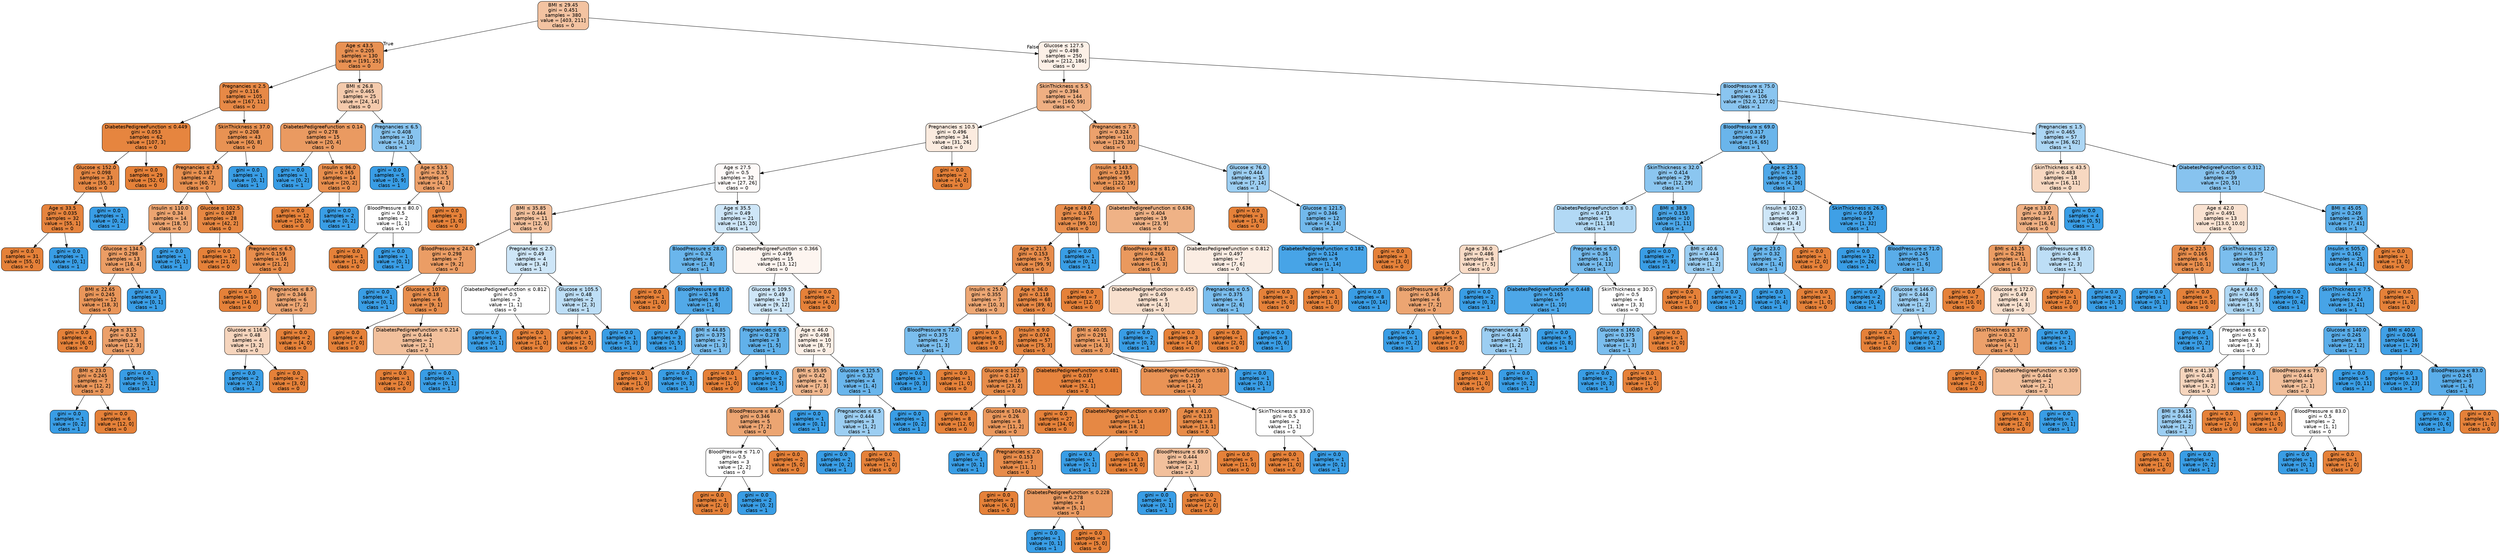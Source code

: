 digraph Tree {
node [shape=box, style="filled, rounded", color="black", fontname="helvetica"] ;
edge [fontname="helvetica"] ;
0 [label=<BMI &le; 29.45<br/>gini = 0.451<br/>samples = 380<br/>value = [403, 211]<br/>class = 0>, fillcolor="#f3c3a1"] ;
1 [label=<Age &le; 43.5<br/>gini = 0.205<br/>samples = 130<br/>value = [191, 25]<br/>class = 0>, fillcolor="#e89153"] ;
0 -> 1 [labeldistance=2.5, labelangle=45, headlabel="True"] ;
2 [label=<Pregnancies &le; 2.5<br/>gini = 0.116<br/>samples = 105<br/>value = [167, 11]<br/>class = 0>, fillcolor="#e78946"] ;
1 -> 2 ;
3 [label=<DiabetesPedigreeFunction &le; 0.449<br/>gini = 0.053<br/>samples = 62<br/>value = [107, 3]<br/>class = 0>, fillcolor="#e6853f"] ;
2 -> 3 ;
4 [label=<Glucose &le; 152.0<br/>gini = 0.098<br/>samples = 33<br/>value = [55, 3]<br/>class = 0>, fillcolor="#e68844"] ;
3 -> 4 ;
5 [label=<Age &le; 33.5<br/>gini = 0.035<br/>samples = 32<br/>value = [55, 1]<br/>class = 0>, fillcolor="#e5833d"] ;
4 -> 5 ;
6 [label=<gini = 0.0<br/>samples = 31<br/>value = [55, 0]<br/>class = 0>, fillcolor="#e58139"] ;
5 -> 6 ;
7 [label=<gini = 0.0<br/>samples = 1<br/>value = [0, 1]<br/>class = 1>, fillcolor="#399de5"] ;
5 -> 7 ;
8 [label=<gini = 0.0<br/>samples = 1<br/>value = [0, 2]<br/>class = 1>, fillcolor="#399de5"] ;
4 -> 8 ;
9 [label=<gini = 0.0<br/>samples = 29<br/>value = [52, 0]<br/>class = 0>, fillcolor="#e58139"] ;
3 -> 9 ;
10 [label=<SkinThickness &le; 37.0<br/>gini = 0.208<br/>samples = 43<br/>value = [60, 8]<br/>class = 0>, fillcolor="#e89253"] ;
2 -> 10 ;
11 [label=<Pregnancies &le; 3.5<br/>gini = 0.187<br/>samples = 42<br/>value = [60, 7]<br/>class = 0>, fillcolor="#e89050"] ;
10 -> 11 ;
12 [label=<Insulin &le; 110.0<br/>gini = 0.34<br/>samples = 14<br/>value = [18, 5]<br/>class = 0>, fillcolor="#eca470"] ;
11 -> 12 ;
13 [label=<Glucose &le; 134.5<br/>gini = 0.298<br/>samples = 13<br/>value = [18, 4]<br/>class = 0>, fillcolor="#eb9d65"] ;
12 -> 13 ;
14 [label=<BMI &le; 22.65<br/>gini = 0.245<br/>samples = 12<br/>value = [18, 3]<br/>class = 0>, fillcolor="#e9965a"] ;
13 -> 14 ;
15 [label=<gini = 0.0<br/>samples = 4<br/>value = [6, 0]<br/>class = 0>, fillcolor="#e58139"] ;
14 -> 15 ;
16 [label=<Age &le; 31.5<br/>gini = 0.32<br/>samples = 8<br/>value = [12, 3]<br/>class = 0>, fillcolor="#eca06a"] ;
14 -> 16 ;
17 [label=<BMI &le; 23.0<br/>gini = 0.245<br/>samples = 7<br/>value = [12, 2]<br/>class = 0>, fillcolor="#e9965a"] ;
16 -> 17 ;
18 [label=<gini = 0.0<br/>samples = 1<br/>value = [0, 2]<br/>class = 1>, fillcolor="#399de5"] ;
17 -> 18 ;
19 [label=<gini = 0.0<br/>samples = 6<br/>value = [12, 0]<br/>class = 0>, fillcolor="#e58139"] ;
17 -> 19 ;
20 [label=<gini = 0.0<br/>samples = 1<br/>value = [0, 1]<br/>class = 1>, fillcolor="#399de5"] ;
16 -> 20 ;
21 [label=<gini = 0.0<br/>samples = 1<br/>value = [0, 1]<br/>class = 1>, fillcolor="#399de5"] ;
13 -> 21 ;
22 [label=<gini = 0.0<br/>samples = 1<br/>value = [0, 1]<br/>class = 1>, fillcolor="#399de5"] ;
12 -> 22 ;
23 [label=<Glucose &le; 102.5<br/>gini = 0.087<br/>samples = 28<br/>value = [42, 2]<br/>class = 0>, fillcolor="#e68742"] ;
11 -> 23 ;
24 [label=<gini = 0.0<br/>samples = 12<br/>value = [21, 0]<br/>class = 0>, fillcolor="#e58139"] ;
23 -> 24 ;
25 [label=<Pregnancies &le; 6.5<br/>gini = 0.159<br/>samples = 16<br/>value = [21, 2]<br/>class = 0>, fillcolor="#e78d4c"] ;
23 -> 25 ;
26 [label=<gini = 0.0<br/>samples = 10<br/>value = [14, 0]<br/>class = 0>, fillcolor="#e58139"] ;
25 -> 26 ;
27 [label=<Pregnancies &le; 8.5<br/>gini = 0.346<br/>samples = 6<br/>value = [7, 2]<br/>class = 0>, fillcolor="#eca572"] ;
25 -> 27 ;
28 [label=<Glucose &le; 116.5<br/>gini = 0.48<br/>samples = 4<br/>value = [3, 2]<br/>class = 0>, fillcolor="#f6d5bd"] ;
27 -> 28 ;
29 [label=<gini = 0.0<br/>samples = 2<br/>value = [0, 2]<br/>class = 1>, fillcolor="#399de5"] ;
28 -> 29 ;
30 [label=<gini = 0.0<br/>samples = 2<br/>value = [3, 0]<br/>class = 0>, fillcolor="#e58139"] ;
28 -> 30 ;
31 [label=<gini = 0.0<br/>samples = 2<br/>value = [4, 0]<br/>class = 0>, fillcolor="#e58139"] ;
27 -> 31 ;
32 [label=<gini = 0.0<br/>samples = 1<br/>value = [0, 1]<br/>class = 1>, fillcolor="#399de5"] ;
10 -> 32 ;
33 [label=<BMI &le; 26.8<br/>gini = 0.465<br/>samples = 25<br/>value = [24, 14]<br/>class = 0>, fillcolor="#f4caac"] ;
1 -> 33 ;
34 [label=<DiabetesPedigreeFunction &le; 0.14<br/>gini = 0.278<br/>samples = 15<br/>value = [20, 4]<br/>class = 0>, fillcolor="#ea9a61"] ;
33 -> 34 ;
35 [label=<gini = 0.0<br/>samples = 1<br/>value = [0, 2]<br/>class = 1>, fillcolor="#399de5"] ;
34 -> 35 ;
36 [label=<Insulin &le; 96.0<br/>gini = 0.165<br/>samples = 14<br/>value = [20, 2]<br/>class = 0>, fillcolor="#e88e4d"] ;
34 -> 36 ;
37 [label=<gini = 0.0<br/>samples = 12<br/>value = [20, 0]<br/>class = 0>, fillcolor="#e58139"] ;
36 -> 37 ;
38 [label=<gini = 0.0<br/>samples = 2<br/>value = [0, 2]<br/>class = 1>, fillcolor="#399de5"] ;
36 -> 38 ;
39 [label=<Pregnancies &le; 6.5<br/>gini = 0.408<br/>samples = 10<br/>value = [4, 10]<br/>class = 1>, fillcolor="#88c4ef"] ;
33 -> 39 ;
40 [label=<gini = 0.0<br/>samples = 5<br/>value = [0, 9]<br/>class = 1>, fillcolor="#399de5"] ;
39 -> 40 ;
41 [label=<Age &le; 53.5<br/>gini = 0.32<br/>samples = 5<br/>value = [4, 1]<br/>class = 0>, fillcolor="#eca06a"] ;
39 -> 41 ;
42 [label=<BloodPressure &le; 80.0<br/>gini = 0.5<br/>samples = 2<br/>value = [1, 1]<br/>class = 0>, fillcolor="#ffffff"] ;
41 -> 42 ;
43 [label=<gini = 0.0<br/>samples = 1<br/>value = [1, 0]<br/>class = 0>, fillcolor="#e58139"] ;
42 -> 43 ;
44 [label=<gini = 0.0<br/>samples = 1<br/>value = [0, 1]<br/>class = 1>, fillcolor="#399de5"] ;
42 -> 44 ;
45 [label=<gini = 0.0<br/>samples = 3<br/>value = [3, 0]<br/>class = 0>, fillcolor="#e58139"] ;
41 -> 45 ;
46 [label=<Glucose &le; 127.5<br/>gini = 0.498<br/>samples = 250<br/>value = [212, 186]<br/>class = 0>, fillcolor="#fcf0e7"] ;
0 -> 46 [labeldistance=2.5, labelangle=-45, headlabel="False"] ;
47 [label=<SkinThickness &le; 5.5<br/>gini = 0.394<br/>samples = 144<br/>value = [160, 59]<br/>class = 0>, fillcolor="#efaf82"] ;
46 -> 47 ;
48 [label=<Pregnancies &le; 10.5<br/>gini = 0.496<br/>samples = 34<br/>value = [31, 26]<br/>class = 0>, fillcolor="#fbebdf"] ;
47 -> 48 ;
49 [label=<Age &le; 27.5<br/>gini = 0.5<br/>samples = 32<br/>value = [27, 26]<br/>class = 0>, fillcolor="#fefaf8"] ;
48 -> 49 ;
50 [label=<BMI &le; 35.85<br/>gini = 0.444<br/>samples = 11<br/>value = [12, 6]<br/>class = 0>, fillcolor="#f2c09c"] ;
49 -> 50 ;
51 [label=<BloodPressure &le; 24.0<br/>gini = 0.298<br/>samples = 7<br/>value = [9, 2]<br/>class = 0>, fillcolor="#eb9d65"] ;
50 -> 51 ;
52 [label=<gini = 0.0<br/>samples = 1<br/>value = [0, 1]<br/>class = 1>, fillcolor="#399de5"] ;
51 -> 52 ;
53 [label=<Glucose &le; 107.0<br/>gini = 0.18<br/>samples = 6<br/>value = [9, 1]<br/>class = 0>, fillcolor="#e88f4f"] ;
51 -> 53 ;
54 [label=<gini = 0.0<br/>samples = 4<br/>value = [7, 0]<br/>class = 0>, fillcolor="#e58139"] ;
53 -> 54 ;
55 [label=<DiabetesPedigreeFunction &le; 0.214<br/>gini = 0.444<br/>samples = 2<br/>value = [2, 1]<br/>class = 0>, fillcolor="#f2c09c"] ;
53 -> 55 ;
56 [label=<gini = 0.0<br/>samples = 1<br/>value = [2, 0]<br/>class = 0>, fillcolor="#e58139"] ;
55 -> 56 ;
57 [label=<gini = 0.0<br/>samples = 1<br/>value = [0, 1]<br/>class = 1>, fillcolor="#399de5"] ;
55 -> 57 ;
58 [label=<Pregnancies &le; 2.5<br/>gini = 0.49<br/>samples = 4<br/>value = [3, 4]<br/>class = 1>, fillcolor="#cee6f8"] ;
50 -> 58 ;
59 [label=<DiabetesPedigreeFunction &le; 0.812<br/>gini = 0.5<br/>samples = 2<br/>value = [1, 1]<br/>class = 0>, fillcolor="#ffffff"] ;
58 -> 59 ;
60 [label=<gini = 0.0<br/>samples = 1<br/>value = [0, 1]<br/>class = 1>, fillcolor="#399de5"] ;
59 -> 60 ;
61 [label=<gini = 0.0<br/>samples = 1<br/>value = [1, 0]<br/>class = 0>, fillcolor="#e58139"] ;
59 -> 61 ;
62 [label=<Glucose &le; 105.5<br/>gini = 0.48<br/>samples = 2<br/>value = [2, 3]<br/>class = 1>, fillcolor="#bddef6"] ;
58 -> 62 ;
63 [label=<gini = 0.0<br/>samples = 1<br/>value = [2, 0]<br/>class = 0>, fillcolor="#e58139"] ;
62 -> 63 ;
64 [label=<gini = 0.0<br/>samples = 1<br/>value = [0, 3]<br/>class = 1>, fillcolor="#399de5"] ;
62 -> 64 ;
65 [label=<Age &le; 35.5<br/>gini = 0.49<br/>samples = 21<br/>value = [15, 20]<br/>class = 1>, fillcolor="#cee6f8"] ;
49 -> 65 ;
66 [label=<BloodPressure &le; 28.0<br/>gini = 0.32<br/>samples = 6<br/>value = [2, 8]<br/>class = 1>, fillcolor="#6ab6ec"] ;
65 -> 66 ;
67 [label=<gini = 0.0<br/>samples = 1<br/>value = [1, 0]<br/>class = 0>, fillcolor="#e58139"] ;
66 -> 67 ;
68 [label=<BloodPressure &le; 81.0<br/>gini = 0.198<br/>samples = 5<br/>value = [1, 8]<br/>class = 1>, fillcolor="#52a9e8"] ;
66 -> 68 ;
69 [label=<gini = 0.0<br/>samples = 3<br/>value = [0, 5]<br/>class = 1>, fillcolor="#399de5"] ;
68 -> 69 ;
70 [label=<BMI &le; 44.85<br/>gini = 0.375<br/>samples = 2<br/>value = [1, 3]<br/>class = 1>, fillcolor="#7bbeee"] ;
68 -> 70 ;
71 [label=<gini = 0.0<br/>samples = 1<br/>value = [1, 0]<br/>class = 0>, fillcolor="#e58139"] ;
70 -> 71 ;
72 [label=<gini = 0.0<br/>samples = 1<br/>value = [0, 3]<br/>class = 1>, fillcolor="#399de5"] ;
70 -> 72 ;
73 [label=<DiabetesPedigreeFunction &le; 0.366<br/>gini = 0.499<br/>samples = 15<br/>value = [13, 12]<br/>class = 0>, fillcolor="#fdf5f0"] ;
65 -> 73 ;
74 [label=<Glucose &le; 109.5<br/>gini = 0.49<br/>samples = 13<br/>value = [9, 12]<br/>class = 1>, fillcolor="#cee6f8"] ;
73 -> 74 ;
75 [label=<Pregnancies &le; 0.5<br/>gini = 0.278<br/>samples = 3<br/>value = [1, 5]<br/>class = 1>, fillcolor="#61b1ea"] ;
74 -> 75 ;
76 [label=<gini = 0.0<br/>samples = 1<br/>value = [1, 0]<br/>class = 0>, fillcolor="#e58139"] ;
75 -> 76 ;
77 [label=<gini = 0.0<br/>samples = 2<br/>value = [0, 5]<br/>class = 1>, fillcolor="#399de5"] ;
75 -> 77 ;
78 [label=<Age &le; 46.0<br/>gini = 0.498<br/>samples = 10<br/>value = [8, 7]<br/>class = 0>, fillcolor="#fcefe6"] ;
74 -> 78 ;
79 [label=<BMI &le; 35.95<br/>gini = 0.42<br/>samples = 6<br/>value = [7, 3]<br/>class = 0>, fillcolor="#f0b78e"] ;
78 -> 79 ;
80 [label=<BloodPressure &le; 84.0<br/>gini = 0.346<br/>samples = 5<br/>value = [7, 2]<br/>class = 0>, fillcolor="#eca572"] ;
79 -> 80 ;
81 [label=<BloodPressure &le; 71.0<br/>gini = 0.5<br/>samples = 3<br/>value = [2, 2]<br/>class = 0>, fillcolor="#ffffff"] ;
80 -> 81 ;
82 [label=<gini = 0.0<br/>samples = 1<br/>value = [2, 0]<br/>class = 0>, fillcolor="#e58139"] ;
81 -> 82 ;
83 [label=<gini = 0.0<br/>samples = 2<br/>value = [0, 2]<br/>class = 1>, fillcolor="#399de5"] ;
81 -> 83 ;
84 [label=<gini = 0.0<br/>samples = 2<br/>value = [5, 0]<br/>class = 0>, fillcolor="#e58139"] ;
80 -> 84 ;
85 [label=<gini = 0.0<br/>samples = 1<br/>value = [0, 1]<br/>class = 1>, fillcolor="#399de5"] ;
79 -> 85 ;
86 [label=<Glucose &le; 125.5<br/>gini = 0.32<br/>samples = 4<br/>value = [1, 4]<br/>class = 1>, fillcolor="#6ab6ec"] ;
78 -> 86 ;
87 [label=<Pregnancies &le; 6.5<br/>gini = 0.444<br/>samples = 3<br/>value = [1, 2]<br/>class = 1>, fillcolor="#9ccef2"] ;
86 -> 87 ;
88 [label=<gini = 0.0<br/>samples = 2<br/>value = [0, 2]<br/>class = 1>, fillcolor="#399de5"] ;
87 -> 88 ;
89 [label=<gini = 0.0<br/>samples = 1<br/>value = [1, 0]<br/>class = 0>, fillcolor="#e58139"] ;
87 -> 89 ;
90 [label=<gini = 0.0<br/>samples = 1<br/>value = [0, 2]<br/>class = 1>, fillcolor="#399de5"] ;
86 -> 90 ;
91 [label=<gini = 0.0<br/>samples = 2<br/>value = [4, 0]<br/>class = 0>, fillcolor="#e58139"] ;
73 -> 91 ;
92 [label=<gini = 0.0<br/>samples = 2<br/>value = [4, 0]<br/>class = 0>, fillcolor="#e58139"] ;
48 -> 92 ;
93 [label=<Pregnancies &le; 7.5<br/>gini = 0.324<br/>samples = 110<br/>value = [129, 33]<br/>class = 0>, fillcolor="#eca16c"] ;
47 -> 93 ;
94 [label=<Insulin &le; 143.5<br/>gini = 0.233<br/>samples = 95<br/>value = [122, 19]<br/>class = 0>, fillcolor="#e99558"] ;
93 -> 94 ;
95 [label=<Age &le; 49.0<br/>gini = 0.167<br/>samples = 76<br/>value = [99, 10]<br/>class = 0>, fillcolor="#e88e4d"] ;
94 -> 95 ;
96 [label=<Age &le; 21.5<br/>gini = 0.153<br/>samples = 75<br/>value = [99, 9]<br/>class = 0>, fillcolor="#e78c4b"] ;
95 -> 96 ;
97 [label=<Insulin &le; 25.0<br/>gini = 0.355<br/>samples = 7<br/>value = [10, 3]<br/>class = 0>, fillcolor="#eda774"] ;
96 -> 97 ;
98 [label=<BloodPressure &le; 72.0<br/>gini = 0.375<br/>samples = 2<br/>value = [1, 3]<br/>class = 1>, fillcolor="#7bbeee"] ;
97 -> 98 ;
99 [label=<gini = 0.0<br/>samples = 1<br/>value = [0, 3]<br/>class = 1>, fillcolor="#399de5"] ;
98 -> 99 ;
100 [label=<gini = 0.0<br/>samples = 1<br/>value = [1, 0]<br/>class = 0>, fillcolor="#e58139"] ;
98 -> 100 ;
101 [label=<gini = 0.0<br/>samples = 5<br/>value = [9, 0]<br/>class = 0>, fillcolor="#e58139"] ;
97 -> 101 ;
102 [label=<Age &le; 36.0<br/>gini = 0.118<br/>samples = 68<br/>value = [89, 6]<br/>class = 0>, fillcolor="#e78946"] ;
96 -> 102 ;
103 [label=<Insulin &le; 9.0<br/>gini = 0.074<br/>samples = 57<br/>value = [75, 3]<br/>class = 0>, fillcolor="#e68641"] ;
102 -> 103 ;
104 [label=<Glucose &le; 102.5<br/>gini = 0.147<br/>samples = 16<br/>value = [23, 2]<br/>class = 0>, fillcolor="#e78c4a"] ;
103 -> 104 ;
105 [label=<gini = 0.0<br/>samples = 8<br/>value = [12, 0]<br/>class = 0>, fillcolor="#e58139"] ;
104 -> 105 ;
106 [label=<Glucose &le; 104.0<br/>gini = 0.26<br/>samples = 8<br/>value = [11, 2]<br/>class = 0>, fillcolor="#ea985d"] ;
104 -> 106 ;
107 [label=<gini = 0.0<br/>samples = 1<br/>value = [0, 1]<br/>class = 1>, fillcolor="#399de5"] ;
106 -> 107 ;
108 [label=<Pregnancies &le; 2.0<br/>gini = 0.153<br/>samples = 7<br/>value = [11, 1]<br/>class = 0>, fillcolor="#e78c4b"] ;
106 -> 108 ;
109 [label=<gini = 0.0<br/>samples = 3<br/>value = [6, 0]<br/>class = 0>, fillcolor="#e58139"] ;
108 -> 109 ;
110 [label=<DiabetesPedigreeFunction &le; 0.228<br/>gini = 0.278<br/>samples = 4<br/>value = [5, 1]<br/>class = 0>, fillcolor="#ea9a61"] ;
108 -> 110 ;
111 [label=<gini = 0.0<br/>samples = 1<br/>value = [0, 1]<br/>class = 1>, fillcolor="#399de5"] ;
110 -> 111 ;
112 [label=<gini = 0.0<br/>samples = 3<br/>value = [5, 0]<br/>class = 0>, fillcolor="#e58139"] ;
110 -> 112 ;
113 [label=<DiabetesPedigreeFunction &le; 0.481<br/>gini = 0.037<br/>samples = 41<br/>value = [52, 1]<br/>class = 0>, fillcolor="#e6833d"] ;
103 -> 113 ;
114 [label=<gini = 0.0<br/>samples = 27<br/>value = [34, 0]<br/>class = 0>, fillcolor="#e58139"] ;
113 -> 114 ;
115 [label=<DiabetesPedigreeFunction &le; 0.497<br/>gini = 0.1<br/>samples = 14<br/>value = [18, 1]<br/>class = 0>, fillcolor="#e68844"] ;
113 -> 115 ;
116 [label=<gini = 0.0<br/>samples = 1<br/>value = [0, 1]<br/>class = 1>, fillcolor="#399de5"] ;
115 -> 116 ;
117 [label=<gini = 0.0<br/>samples = 13<br/>value = [18, 0]<br/>class = 0>, fillcolor="#e58139"] ;
115 -> 117 ;
118 [label=<BMI &le; 40.05<br/>gini = 0.291<br/>samples = 11<br/>value = [14, 3]<br/>class = 0>, fillcolor="#eb9c63"] ;
102 -> 118 ;
119 [label=<DiabetesPedigreeFunction &le; 0.583<br/>gini = 0.219<br/>samples = 10<br/>value = [14, 2]<br/>class = 0>, fillcolor="#e99355"] ;
118 -> 119 ;
120 [label=<Age &le; 41.0<br/>gini = 0.133<br/>samples = 8<br/>value = [13, 1]<br/>class = 0>, fillcolor="#e78b48"] ;
119 -> 120 ;
121 [label=<BloodPressure &le; 69.0<br/>gini = 0.444<br/>samples = 3<br/>value = [2, 1]<br/>class = 0>, fillcolor="#f2c09c"] ;
120 -> 121 ;
122 [label=<gini = 0.0<br/>samples = 1<br/>value = [0, 1]<br/>class = 1>, fillcolor="#399de5"] ;
121 -> 122 ;
123 [label=<gini = 0.0<br/>samples = 2<br/>value = [2, 0]<br/>class = 0>, fillcolor="#e58139"] ;
121 -> 123 ;
124 [label=<gini = 0.0<br/>samples = 5<br/>value = [11, 0]<br/>class = 0>, fillcolor="#e58139"] ;
120 -> 124 ;
125 [label=<SkinThickness &le; 33.0<br/>gini = 0.5<br/>samples = 2<br/>value = [1, 1]<br/>class = 0>, fillcolor="#ffffff"] ;
119 -> 125 ;
126 [label=<gini = 0.0<br/>samples = 1<br/>value = [1, 0]<br/>class = 0>, fillcolor="#e58139"] ;
125 -> 126 ;
127 [label=<gini = 0.0<br/>samples = 1<br/>value = [0, 1]<br/>class = 1>, fillcolor="#399de5"] ;
125 -> 127 ;
128 [label=<gini = 0.0<br/>samples = 1<br/>value = [0, 1]<br/>class = 1>, fillcolor="#399de5"] ;
118 -> 128 ;
129 [label=<gini = 0.0<br/>samples = 1<br/>value = [0, 1]<br/>class = 1>, fillcolor="#399de5"] ;
95 -> 129 ;
130 [label=<DiabetesPedigreeFunction &le; 0.636<br/>gini = 0.404<br/>samples = 19<br/>value = [23, 9]<br/>class = 0>, fillcolor="#efb286"] ;
94 -> 130 ;
131 [label=<BloodPressure &le; 81.0<br/>gini = 0.266<br/>samples = 12<br/>value = [16, 3]<br/>class = 0>, fillcolor="#ea995e"] ;
130 -> 131 ;
132 [label=<gini = 0.0<br/>samples = 7<br/>value = [12, 0]<br/>class = 0>, fillcolor="#e58139"] ;
131 -> 132 ;
133 [label=<DiabetesPedigreeFunction &le; 0.455<br/>gini = 0.49<br/>samples = 5<br/>value = [4, 3]<br/>class = 0>, fillcolor="#f8e0ce"] ;
131 -> 133 ;
134 [label=<gini = 0.0<br/>samples = 2<br/>value = [0, 3]<br/>class = 1>, fillcolor="#399de5"] ;
133 -> 134 ;
135 [label=<gini = 0.0<br/>samples = 3<br/>value = [4, 0]<br/>class = 0>, fillcolor="#e58139"] ;
133 -> 135 ;
136 [label=<DiabetesPedigreeFunction &le; 0.812<br/>gini = 0.497<br/>samples = 7<br/>value = [7, 6]<br/>class = 0>, fillcolor="#fbede3"] ;
130 -> 136 ;
137 [label=<Pregnancies &le; 0.5<br/>gini = 0.375<br/>samples = 4<br/>value = [2, 6]<br/>class = 1>, fillcolor="#7bbeee"] ;
136 -> 137 ;
138 [label=<gini = 0.0<br/>samples = 1<br/>value = [2, 0]<br/>class = 0>, fillcolor="#e58139"] ;
137 -> 138 ;
139 [label=<gini = 0.0<br/>samples = 3<br/>value = [0, 6]<br/>class = 1>, fillcolor="#399de5"] ;
137 -> 139 ;
140 [label=<gini = 0.0<br/>samples = 3<br/>value = [5, 0]<br/>class = 0>, fillcolor="#e58139"] ;
136 -> 140 ;
141 [label=<Glucose &le; 76.0<br/>gini = 0.444<br/>samples = 15<br/>value = [7, 14]<br/>class = 1>, fillcolor="#9ccef2"] ;
93 -> 141 ;
142 [label=<gini = 0.0<br/>samples = 3<br/>value = [3, 0]<br/>class = 0>, fillcolor="#e58139"] ;
141 -> 142 ;
143 [label=<Glucose &le; 121.5<br/>gini = 0.346<br/>samples = 12<br/>value = [4, 14]<br/>class = 1>, fillcolor="#72b9ec"] ;
141 -> 143 ;
144 [label=<DiabetesPedigreeFunction &le; 0.182<br/>gini = 0.124<br/>samples = 9<br/>value = [1, 14]<br/>class = 1>, fillcolor="#47a4e7"] ;
143 -> 144 ;
145 [label=<gini = 0.0<br/>samples = 1<br/>value = [1, 0]<br/>class = 0>, fillcolor="#e58139"] ;
144 -> 145 ;
146 [label=<gini = 0.0<br/>samples = 8<br/>value = [0, 14]<br/>class = 1>, fillcolor="#399de5"] ;
144 -> 146 ;
147 [label=<gini = 0.0<br/>samples = 3<br/>value = [3, 0]<br/>class = 0>, fillcolor="#e58139"] ;
143 -> 147 ;
148 [label=<BloodPressure &le; 75.0<br/>gini = 0.412<br/>samples = 106<br/>value = [52.0, 127.0]<br/>class = 1>, fillcolor="#8ac5f0"] ;
46 -> 148 ;
149 [label=<BloodPressure &le; 69.0<br/>gini = 0.317<br/>samples = 49<br/>value = [16, 65]<br/>class = 1>, fillcolor="#6ab5eb"] ;
148 -> 149 ;
150 [label=<SkinThickness &le; 32.0<br/>gini = 0.414<br/>samples = 29<br/>value = [12, 29]<br/>class = 1>, fillcolor="#8bc6f0"] ;
149 -> 150 ;
151 [label=<DiabetesPedigreeFunction &le; 0.3<br/>gini = 0.471<br/>samples = 19<br/>value = [11, 18]<br/>class = 1>, fillcolor="#b2d9f5"] ;
150 -> 151 ;
152 [label=<Age &le; 36.0<br/>gini = 0.486<br/>samples = 8<br/>value = [7, 5]<br/>class = 0>, fillcolor="#f8dbc6"] ;
151 -> 152 ;
153 [label=<BloodPressure &le; 57.0<br/>gini = 0.346<br/>samples = 6<br/>value = [7, 2]<br/>class = 0>, fillcolor="#eca572"] ;
152 -> 153 ;
154 [label=<gini = 0.0<br/>samples = 1<br/>value = [0, 2]<br/>class = 1>, fillcolor="#399de5"] ;
153 -> 154 ;
155 [label=<gini = 0.0<br/>samples = 5<br/>value = [7, 0]<br/>class = 0>, fillcolor="#e58139"] ;
153 -> 155 ;
156 [label=<gini = 0.0<br/>samples = 2<br/>value = [0, 3]<br/>class = 1>, fillcolor="#399de5"] ;
152 -> 156 ;
157 [label=<Pregnancies &le; 5.0<br/>gini = 0.36<br/>samples = 11<br/>value = [4, 13]<br/>class = 1>, fillcolor="#76bbed"] ;
151 -> 157 ;
158 [label=<DiabetesPedigreeFunction &le; 0.448<br/>gini = 0.165<br/>samples = 7<br/>value = [1, 10]<br/>class = 1>, fillcolor="#4da7e8"] ;
157 -> 158 ;
159 [label=<Pregnancies &le; 3.0<br/>gini = 0.444<br/>samples = 2<br/>value = [1, 2]<br/>class = 1>, fillcolor="#9ccef2"] ;
158 -> 159 ;
160 [label=<gini = 0.0<br/>samples = 1<br/>value = [1, 0]<br/>class = 0>, fillcolor="#e58139"] ;
159 -> 160 ;
161 [label=<gini = 0.0<br/>samples = 1<br/>value = [0, 2]<br/>class = 1>, fillcolor="#399de5"] ;
159 -> 161 ;
162 [label=<gini = 0.0<br/>samples = 5<br/>value = [0, 8]<br/>class = 1>, fillcolor="#399de5"] ;
158 -> 162 ;
163 [label=<SkinThickness &le; 30.5<br/>gini = 0.5<br/>samples = 4<br/>value = [3, 3]<br/>class = 0>, fillcolor="#ffffff"] ;
157 -> 163 ;
164 [label=<Glucose &le; 160.0<br/>gini = 0.375<br/>samples = 3<br/>value = [1, 3]<br/>class = 1>, fillcolor="#7bbeee"] ;
163 -> 164 ;
165 [label=<gini = 0.0<br/>samples = 2<br/>value = [0, 3]<br/>class = 1>, fillcolor="#399de5"] ;
164 -> 165 ;
166 [label=<gini = 0.0<br/>samples = 1<br/>value = [1, 0]<br/>class = 0>, fillcolor="#e58139"] ;
164 -> 166 ;
167 [label=<gini = 0.0<br/>samples = 1<br/>value = [2, 0]<br/>class = 0>, fillcolor="#e58139"] ;
163 -> 167 ;
168 [label=<BMI &le; 38.9<br/>gini = 0.153<br/>samples = 10<br/>value = [1, 11]<br/>class = 1>, fillcolor="#4ba6e7"] ;
150 -> 168 ;
169 [label=<gini = 0.0<br/>samples = 7<br/>value = [0, 9]<br/>class = 1>, fillcolor="#399de5"] ;
168 -> 169 ;
170 [label=<BMI &le; 40.6<br/>gini = 0.444<br/>samples = 3<br/>value = [1, 2]<br/>class = 1>, fillcolor="#9ccef2"] ;
168 -> 170 ;
171 [label=<gini = 0.0<br/>samples = 1<br/>value = [1, 0]<br/>class = 0>, fillcolor="#e58139"] ;
170 -> 171 ;
172 [label=<gini = 0.0<br/>samples = 2<br/>value = [0, 2]<br/>class = 1>, fillcolor="#399de5"] ;
170 -> 172 ;
173 [label=<Age &le; 25.5<br/>gini = 0.18<br/>samples = 20<br/>value = [4, 36]<br/>class = 1>, fillcolor="#4fa8e8"] ;
149 -> 173 ;
174 [label=<Insulin &le; 102.5<br/>gini = 0.49<br/>samples = 3<br/>value = [3, 4]<br/>class = 1>, fillcolor="#cee6f8"] ;
173 -> 174 ;
175 [label=<Age &le; 23.0<br/>gini = 0.32<br/>samples = 2<br/>value = [1, 4]<br/>class = 1>, fillcolor="#6ab6ec"] ;
174 -> 175 ;
176 [label=<gini = 0.0<br/>samples = 1<br/>value = [0, 4]<br/>class = 1>, fillcolor="#399de5"] ;
175 -> 176 ;
177 [label=<gini = 0.0<br/>samples = 1<br/>value = [1, 0]<br/>class = 0>, fillcolor="#e58139"] ;
175 -> 177 ;
178 [label=<gini = 0.0<br/>samples = 1<br/>value = [2, 0]<br/>class = 0>, fillcolor="#e58139"] ;
174 -> 178 ;
179 [label=<SkinThickness &le; 26.5<br/>gini = 0.059<br/>samples = 17<br/>value = [1, 32]<br/>class = 1>, fillcolor="#3fa0e6"] ;
173 -> 179 ;
180 [label=<gini = 0.0<br/>samples = 12<br/>value = [0, 26]<br/>class = 1>, fillcolor="#399de5"] ;
179 -> 180 ;
181 [label=<BloodPressure &le; 71.0<br/>gini = 0.245<br/>samples = 5<br/>value = [1, 6]<br/>class = 1>, fillcolor="#5aade9"] ;
179 -> 181 ;
182 [label=<gini = 0.0<br/>samples = 2<br/>value = [0, 4]<br/>class = 1>, fillcolor="#399de5"] ;
181 -> 182 ;
183 [label=<Glucose &le; 146.0<br/>gini = 0.444<br/>samples = 3<br/>value = [1, 2]<br/>class = 1>, fillcolor="#9ccef2"] ;
181 -> 183 ;
184 [label=<gini = 0.0<br/>samples = 1<br/>value = [1, 0]<br/>class = 0>, fillcolor="#e58139"] ;
183 -> 184 ;
185 [label=<gini = 0.0<br/>samples = 2<br/>value = [0, 2]<br/>class = 1>, fillcolor="#399de5"] ;
183 -> 185 ;
186 [label=<Pregnancies &le; 1.5<br/>gini = 0.465<br/>samples = 57<br/>value = [36, 62]<br/>class = 1>, fillcolor="#acd6f4"] ;
148 -> 186 ;
187 [label=<SkinThickness &le; 43.5<br/>gini = 0.483<br/>samples = 18<br/>value = [16, 11]<br/>class = 0>, fillcolor="#f7d8c1"] ;
186 -> 187 ;
188 [label=<Age &le; 33.0<br/>gini = 0.397<br/>samples = 14<br/>value = [16, 6]<br/>class = 0>, fillcolor="#efb083"] ;
187 -> 188 ;
189 [label=<BMI &le; 43.25<br/>gini = 0.291<br/>samples = 11<br/>value = [14, 3]<br/>class = 0>, fillcolor="#eb9c63"] ;
188 -> 189 ;
190 [label=<gini = 0.0<br/>samples = 7<br/>value = [10, 0]<br/>class = 0>, fillcolor="#e58139"] ;
189 -> 190 ;
191 [label=<Glucose &le; 172.0<br/>gini = 0.49<br/>samples = 4<br/>value = [4, 3]<br/>class = 0>, fillcolor="#f8e0ce"] ;
189 -> 191 ;
192 [label=<SkinThickness &le; 37.0<br/>gini = 0.32<br/>samples = 3<br/>value = [4, 1]<br/>class = 0>, fillcolor="#eca06a"] ;
191 -> 192 ;
193 [label=<gini = 0.0<br/>samples = 1<br/>value = [2, 0]<br/>class = 0>, fillcolor="#e58139"] ;
192 -> 193 ;
194 [label=<DiabetesPedigreeFunction &le; 0.309<br/>gini = 0.444<br/>samples = 2<br/>value = [2, 1]<br/>class = 0>, fillcolor="#f2c09c"] ;
192 -> 194 ;
195 [label=<gini = 0.0<br/>samples = 1<br/>value = [2, 0]<br/>class = 0>, fillcolor="#e58139"] ;
194 -> 195 ;
196 [label=<gini = 0.0<br/>samples = 1<br/>value = [0, 1]<br/>class = 1>, fillcolor="#399de5"] ;
194 -> 196 ;
197 [label=<gini = 0.0<br/>samples = 1<br/>value = [0, 2]<br/>class = 1>, fillcolor="#399de5"] ;
191 -> 197 ;
198 [label=<BloodPressure &le; 85.0<br/>gini = 0.48<br/>samples = 3<br/>value = [2, 3]<br/>class = 1>, fillcolor="#bddef6"] ;
188 -> 198 ;
199 [label=<gini = 0.0<br/>samples = 1<br/>value = [2, 0]<br/>class = 0>, fillcolor="#e58139"] ;
198 -> 199 ;
200 [label=<gini = 0.0<br/>samples = 2<br/>value = [0, 3]<br/>class = 1>, fillcolor="#399de5"] ;
198 -> 200 ;
201 [label=<gini = 0.0<br/>samples = 4<br/>value = [0, 5]<br/>class = 1>, fillcolor="#399de5"] ;
187 -> 201 ;
202 [label=<DiabetesPedigreeFunction &le; 0.312<br/>gini = 0.405<br/>samples = 39<br/>value = [20, 51]<br/>class = 1>, fillcolor="#87c3ef"] ;
186 -> 202 ;
203 [label=<Age &le; 42.0<br/>gini = 0.491<br/>samples = 13<br/>value = [13.0, 10.0]<br/>class = 0>, fillcolor="#f9e2d1"] ;
202 -> 203 ;
204 [label=<Age &le; 22.5<br/>gini = 0.165<br/>samples = 6<br/>value = [10, 1]<br/>class = 0>, fillcolor="#e88e4d"] ;
203 -> 204 ;
205 [label=<gini = 0.0<br/>samples = 1<br/>value = [0, 1]<br/>class = 1>, fillcolor="#399de5"] ;
204 -> 205 ;
206 [label=<gini = 0.0<br/>samples = 5<br/>value = [10, 0]<br/>class = 0>, fillcolor="#e58139"] ;
204 -> 206 ;
207 [label=<SkinThickness &le; 12.0<br/>gini = 0.375<br/>samples = 7<br/>value = [3, 9]<br/>class = 1>, fillcolor="#7bbeee"] ;
203 -> 207 ;
208 [label=<Age &le; 44.0<br/>gini = 0.469<br/>samples = 5<br/>value = [3, 5]<br/>class = 1>, fillcolor="#b0d8f5"] ;
207 -> 208 ;
209 [label=<gini = 0.0<br/>samples = 1<br/>value = [0, 2]<br/>class = 1>, fillcolor="#399de5"] ;
208 -> 209 ;
210 [label=<Pregnancies &le; 6.0<br/>gini = 0.5<br/>samples = 4<br/>value = [3, 3]<br/>class = 0>, fillcolor="#ffffff"] ;
208 -> 210 ;
211 [label=<BMI &le; 41.35<br/>gini = 0.48<br/>samples = 3<br/>value = [3, 2]<br/>class = 0>, fillcolor="#f6d5bd"] ;
210 -> 211 ;
212 [label=<BMI &le; 36.15<br/>gini = 0.444<br/>samples = 2<br/>value = [1, 2]<br/>class = 1>, fillcolor="#9ccef2"] ;
211 -> 212 ;
213 [label=<gini = 0.0<br/>samples = 1<br/>value = [1, 0]<br/>class = 0>, fillcolor="#e58139"] ;
212 -> 213 ;
214 [label=<gini = 0.0<br/>samples = 1<br/>value = [0, 2]<br/>class = 1>, fillcolor="#399de5"] ;
212 -> 214 ;
215 [label=<gini = 0.0<br/>samples = 1<br/>value = [2, 0]<br/>class = 0>, fillcolor="#e58139"] ;
211 -> 215 ;
216 [label=<gini = 0.0<br/>samples = 1<br/>value = [0, 1]<br/>class = 1>, fillcolor="#399de5"] ;
210 -> 216 ;
217 [label=<gini = 0.0<br/>samples = 2<br/>value = [0, 4]<br/>class = 1>, fillcolor="#399de5"] ;
207 -> 217 ;
218 [label=<BMI &le; 45.05<br/>gini = 0.249<br/>samples = 26<br/>value = [7, 41]<br/>class = 1>, fillcolor="#5baee9"] ;
202 -> 218 ;
219 [label=<Insulin &le; 505.0<br/>gini = 0.162<br/>samples = 25<br/>value = [4, 41]<br/>class = 1>, fillcolor="#4ca7e8"] ;
218 -> 219 ;
220 [label=<SkinThickness &le; 7.5<br/>gini = 0.127<br/>samples = 24<br/>value = [3, 41]<br/>class = 1>, fillcolor="#47a4e7"] ;
219 -> 220 ;
221 [label=<Glucose &le; 140.0<br/>gini = 0.245<br/>samples = 8<br/>value = [2, 12]<br/>class = 1>, fillcolor="#5aade9"] ;
220 -> 221 ;
222 [label=<BloodPressure &le; 79.0<br/>gini = 0.444<br/>samples = 3<br/>value = [2, 1]<br/>class = 0>, fillcolor="#f2c09c"] ;
221 -> 222 ;
223 [label=<gini = 0.0<br/>samples = 1<br/>value = [1, 0]<br/>class = 0>, fillcolor="#e58139"] ;
222 -> 223 ;
224 [label=<BloodPressure &le; 83.0<br/>gini = 0.5<br/>samples = 2<br/>value = [1, 1]<br/>class = 0>, fillcolor="#ffffff"] ;
222 -> 224 ;
225 [label=<gini = 0.0<br/>samples = 1<br/>value = [0, 1]<br/>class = 1>, fillcolor="#399de5"] ;
224 -> 225 ;
226 [label=<gini = 0.0<br/>samples = 1<br/>value = [1, 0]<br/>class = 0>, fillcolor="#e58139"] ;
224 -> 226 ;
227 [label=<gini = 0.0<br/>samples = 5<br/>value = [0, 11]<br/>class = 1>, fillcolor="#399de5"] ;
221 -> 227 ;
228 [label=<BMI &le; 40.0<br/>gini = 0.064<br/>samples = 16<br/>value = [1, 29]<br/>class = 1>, fillcolor="#40a0e6"] ;
220 -> 228 ;
229 [label=<gini = 0.0<br/>samples = 13<br/>value = [0, 23]<br/>class = 1>, fillcolor="#399de5"] ;
228 -> 229 ;
230 [label=<BloodPressure &le; 83.0<br/>gini = 0.245<br/>samples = 3<br/>value = [1, 6]<br/>class = 1>, fillcolor="#5aade9"] ;
228 -> 230 ;
231 [label=<gini = 0.0<br/>samples = 2<br/>value = [0, 6]<br/>class = 1>, fillcolor="#399de5"] ;
230 -> 231 ;
232 [label=<gini = 0.0<br/>samples = 1<br/>value = [1, 0]<br/>class = 0>, fillcolor="#e58139"] ;
230 -> 232 ;
233 [label=<gini = 0.0<br/>samples = 1<br/>value = [1, 0]<br/>class = 0>, fillcolor="#e58139"] ;
219 -> 233 ;
234 [label=<gini = 0.0<br/>samples = 1<br/>value = [3, 0]<br/>class = 0>, fillcolor="#e58139"] ;
218 -> 234 ;
}